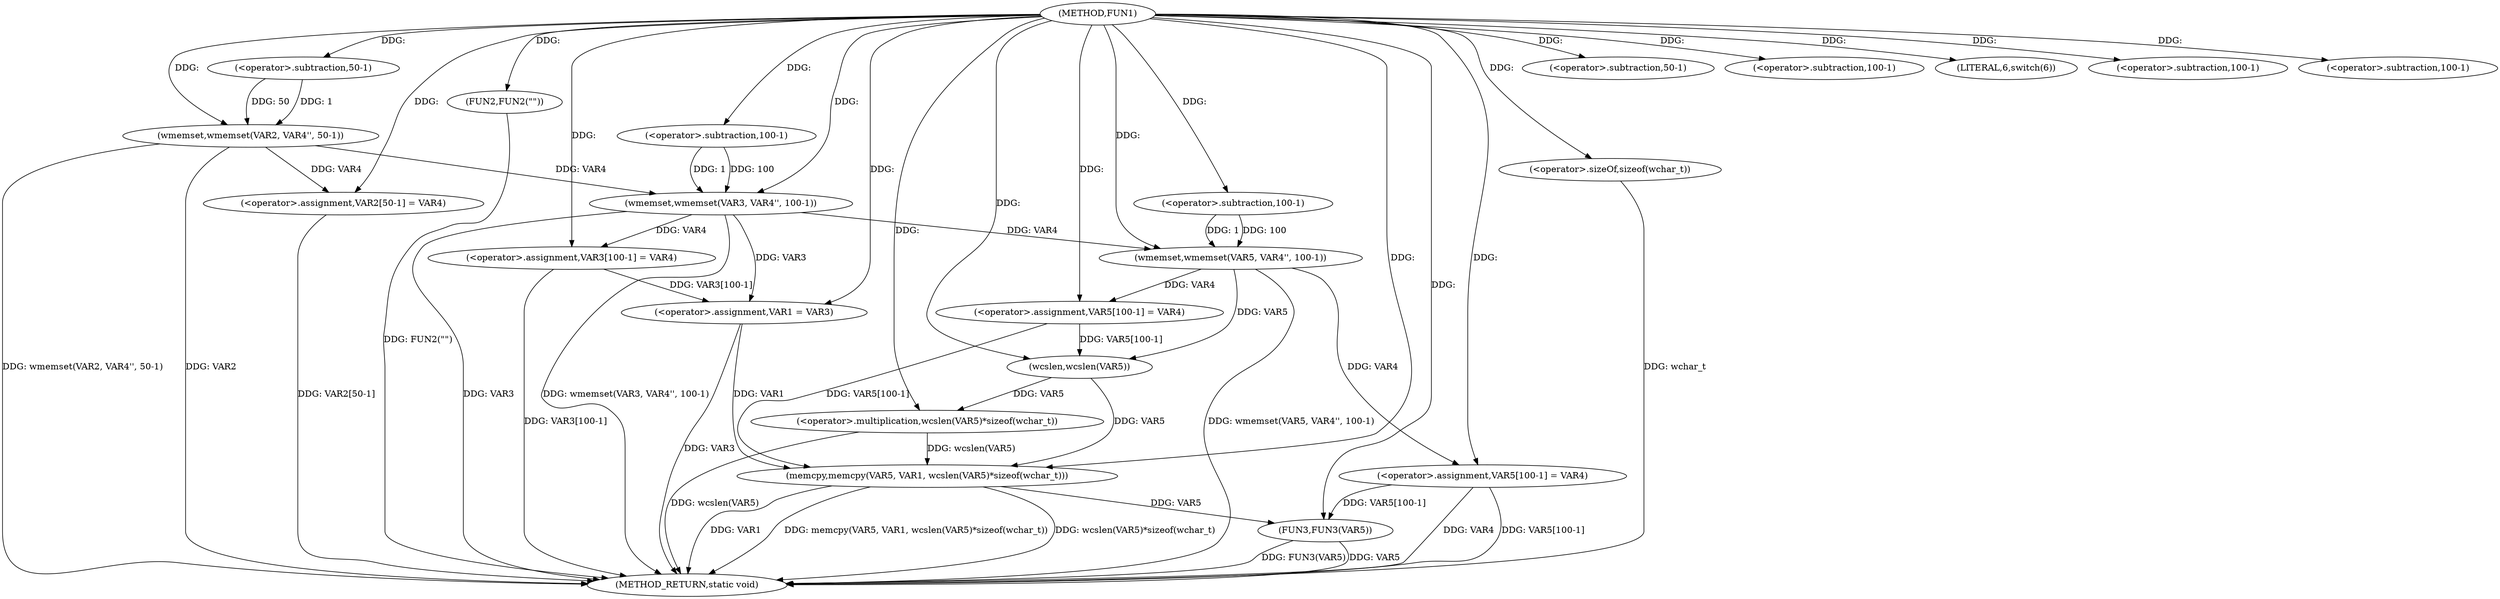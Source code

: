 digraph FUN1 {  
"1000100" [label = "(METHOD,FUN1)" ]
"1000175" [label = "(METHOD_RETURN,static void)" ]
"1000105" [label = "(wmemset,wmemset(VAR2, VAR4'', 50-1))" ]
"1000108" [label = "(<operator>.subtraction,50-1)" ]
"1000111" [label = "(<operator>.assignment,VAR2[50-1] = VAR4)" ]
"1000114" [label = "(<operator>.subtraction,50-1)" ]
"1000118" [label = "(wmemset,wmemset(VAR3, VAR4'', 100-1))" ]
"1000121" [label = "(<operator>.subtraction,100-1)" ]
"1000124" [label = "(<operator>.assignment,VAR3[100-1] = VAR4)" ]
"1000127" [label = "(<operator>.subtraction,100-1)" ]
"1000132" [label = "(LITERAL,6,switch(6))" ]
"1000135" [label = "(<operator>.assignment,VAR1 = VAR3)" ]
"1000140" [label = "(FUN2,FUN2(\"\"))" ]
"1000145" [label = "(wmemset,wmemset(VAR5, VAR4'', 100-1))" ]
"1000148" [label = "(<operator>.subtraction,100-1)" ]
"1000151" [label = "(<operator>.assignment,VAR5[100-1] = VAR4)" ]
"1000154" [label = "(<operator>.subtraction,100-1)" ]
"1000158" [label = "(memcpy,memcpy(VAR5, VAR1, wcslen(VAR5)*sizeof(wchar_t)))" ]
"1000161" [label = "(<operator>.multiplication,wcslen(VAR5)*sizeof(wchar_t))" ]
"1000162" [label = "(wcslen,wcslen(VAR5))" ]
"1000164" [label = "(<operator>.sizeOf,sizeof(wchar_t))" ]
"1000166" [label = "(<operator>.assignment,VAR5[100-1] = VAR4)" ]
"1000169" [label = "(<operator>.subtraction,100-1)" ]
"1000173" [label = "(FUN3,FUN3(VAR5))" ]
  "1000166" -> "1000175"  [ label = "DDG: VAR4"] 
  "1000124" -> "1000175"  [ label = "DDG: VAR3[100-1]"] 
  "1000105" -> "1000175"  [ label = "DDG: wmemset(VAR2, VAR4'', 50-1)"] 
  "1000118" -> "1000175"  [ label = "DDG: wmemset(VAR3, VAR4'', 100-1)"] 
  "1000111" -> "1000175"  [ label = "DDG: VAR2[50-1]"] 
  "1000145" -> "1000175"  [ label = "DDG: wmemset(VAR5, VAR4'', 100-1)"] 
  "1000118" -> "1000175"  [ label = "DDG: VAR3"] 
  "1000161" -> "1000175"  [ label = "DDG: wcslen(VAR5)"] 
  "1000158" -> "1000175"  [ label = "DDG: VAR1"] 
  "1000140" -> "1000175"  [ label = "DDG: FUN2(\"\")"] 
  "1000158" -> "1000175"  [ label = "DDG: memcpy(VAR5, VAR1, wcslen(VAR5)*sizeof(wchar_t))"] 
  "1000166" -> "1000175"  [ label = "DDG: VAR5[100-1]"] 
  "1000173" -> "1000175"  [ label = "DDG: FUN3(VAR5)"] 
  "1000158" -> "1000175"  [ label = "DDG: wcslen(VAR5)*sizeof(wchar_t)"] 
  "1000173" -> "1000175"  [ label = "DDG: VAR5"] 
  "1000135" -> "1000175"  [ label = "DDG: VAR3"] 
  "1000105" -> "1000175"  [ label = "DDG: VAR2"] 
  "1000164" -> "1000175"  [ label = "DDG: wchar_t"] 
  "1000100" -> "1000105"  [ label = "DDG: "] 
  "1000108" -> "1000105"  [ label = "DDG: 50"] 
  "1000108" -> "1000105"  [ label = "DDG: 1"] 
  "1000100" -> "1000108"  [ label = "DDG: "] 
  "1000105" -> "1000111"  [ label = "DDG: VAR4"] 
  "1000100" -> "1000111"  [ label = "DDG: "] 
  "1000100" -> "1000114"  [ label = "DDG: "] 
  "1000100" -> "1000118"  [ label = "DDG: "] 
  "1000105" -> "1000118"  [ label = "DDG: VAR4"] 
  "1000121" -> "1000118"  [ label = "DDG: 100"] 
  "1000121" -> "1000118"  [ label = "DDG: 1"] 
  "1000100" -> "1000121"  [ label = "DDG: "] 
  "1000118" -> "1000124"  [ label = "DDG: VAR4"] 
  "1000100" -> "1000124"  [ label = "DDG: "] 
  "1000100" -> "1000127"  [ label = "DDG: "] 
  "1000100" -> "1000132"  [ label = "DDG: "] 
  "1000124" -> "1000135"  [ label = "DDG: VAR3[100-1]"] 
  "1000118" -> "1000135"  [ label = "DDG: VAR3"] 
  "1000100" -> "1000135"  [ label = "DDG: "] 
  "1000100" -> "1000140"  [ label = "DDG: "] 
  "1000100" -> "1000145"  [ label = "DDG: "] 
  "1000118" -> "1000145"  [ label = "DDG: VAR4"] 
  "1000148" -> "1000145"  [ label = "DDG: 100"] 
  "1000148" -> "1000145"  [ label = "DDG: 1"] 
  "1000100" -> "1000148"  [ label = "DDG: "] 
  "1000145" -> "1000151"  [ label = "DDG: VAR4"] 
  "1000100" -> "1000151"  [ label = "DDG: "] 
  "1000100" -> "1000154"  [ label = "DDG: "] 
  "1000151" -> "1000158"  [ label = "DDG: VAR5[100-1]"] 
  "1000162" -> "1000158"  [ label = "DDG: VAR5"] 
  "1000100" -> "1000158"  [ label = "DDG: "] 
  "1000135" -> "1000158"  [ label = "DDG: VAR1"] 
  "1000161" -> "1000158"  [ label = "DDG: wcslen(VAR5)"] 
  "1000162" -> "1000161"  [ label = "DDG: VAR5"] 
  "1000151" -> "1000162"  [ label = "DDG: VAR5[100-1]"] 
  "1000145" -> "1000162"  [ label = "DDG: VAR5"] 
  "1000100" -> "1000162"  [ label = "DDG: "] 
  "1000100" -> "1000161"  [ label = "DDG: "] 
  "1000100" -> "1000164"  [ label = "DDG: "] 
  "1000100" -> "1000166"  [ label = "DDG: "] 
  "1000145" -> "1000166"  [ label = "DDG: VAR4"] 
  "1000100" -> "1000169"  [ label = "DDG: "] 
  "1000158" -> "1000173"  [ label = "DDG: VAR5"] 
  "1000166" -> "1000173"  [ label = "DDG: VAR5[100-1]"] 
  "1000100" -> "1000173"  [ label = "DDG: "] 
}
